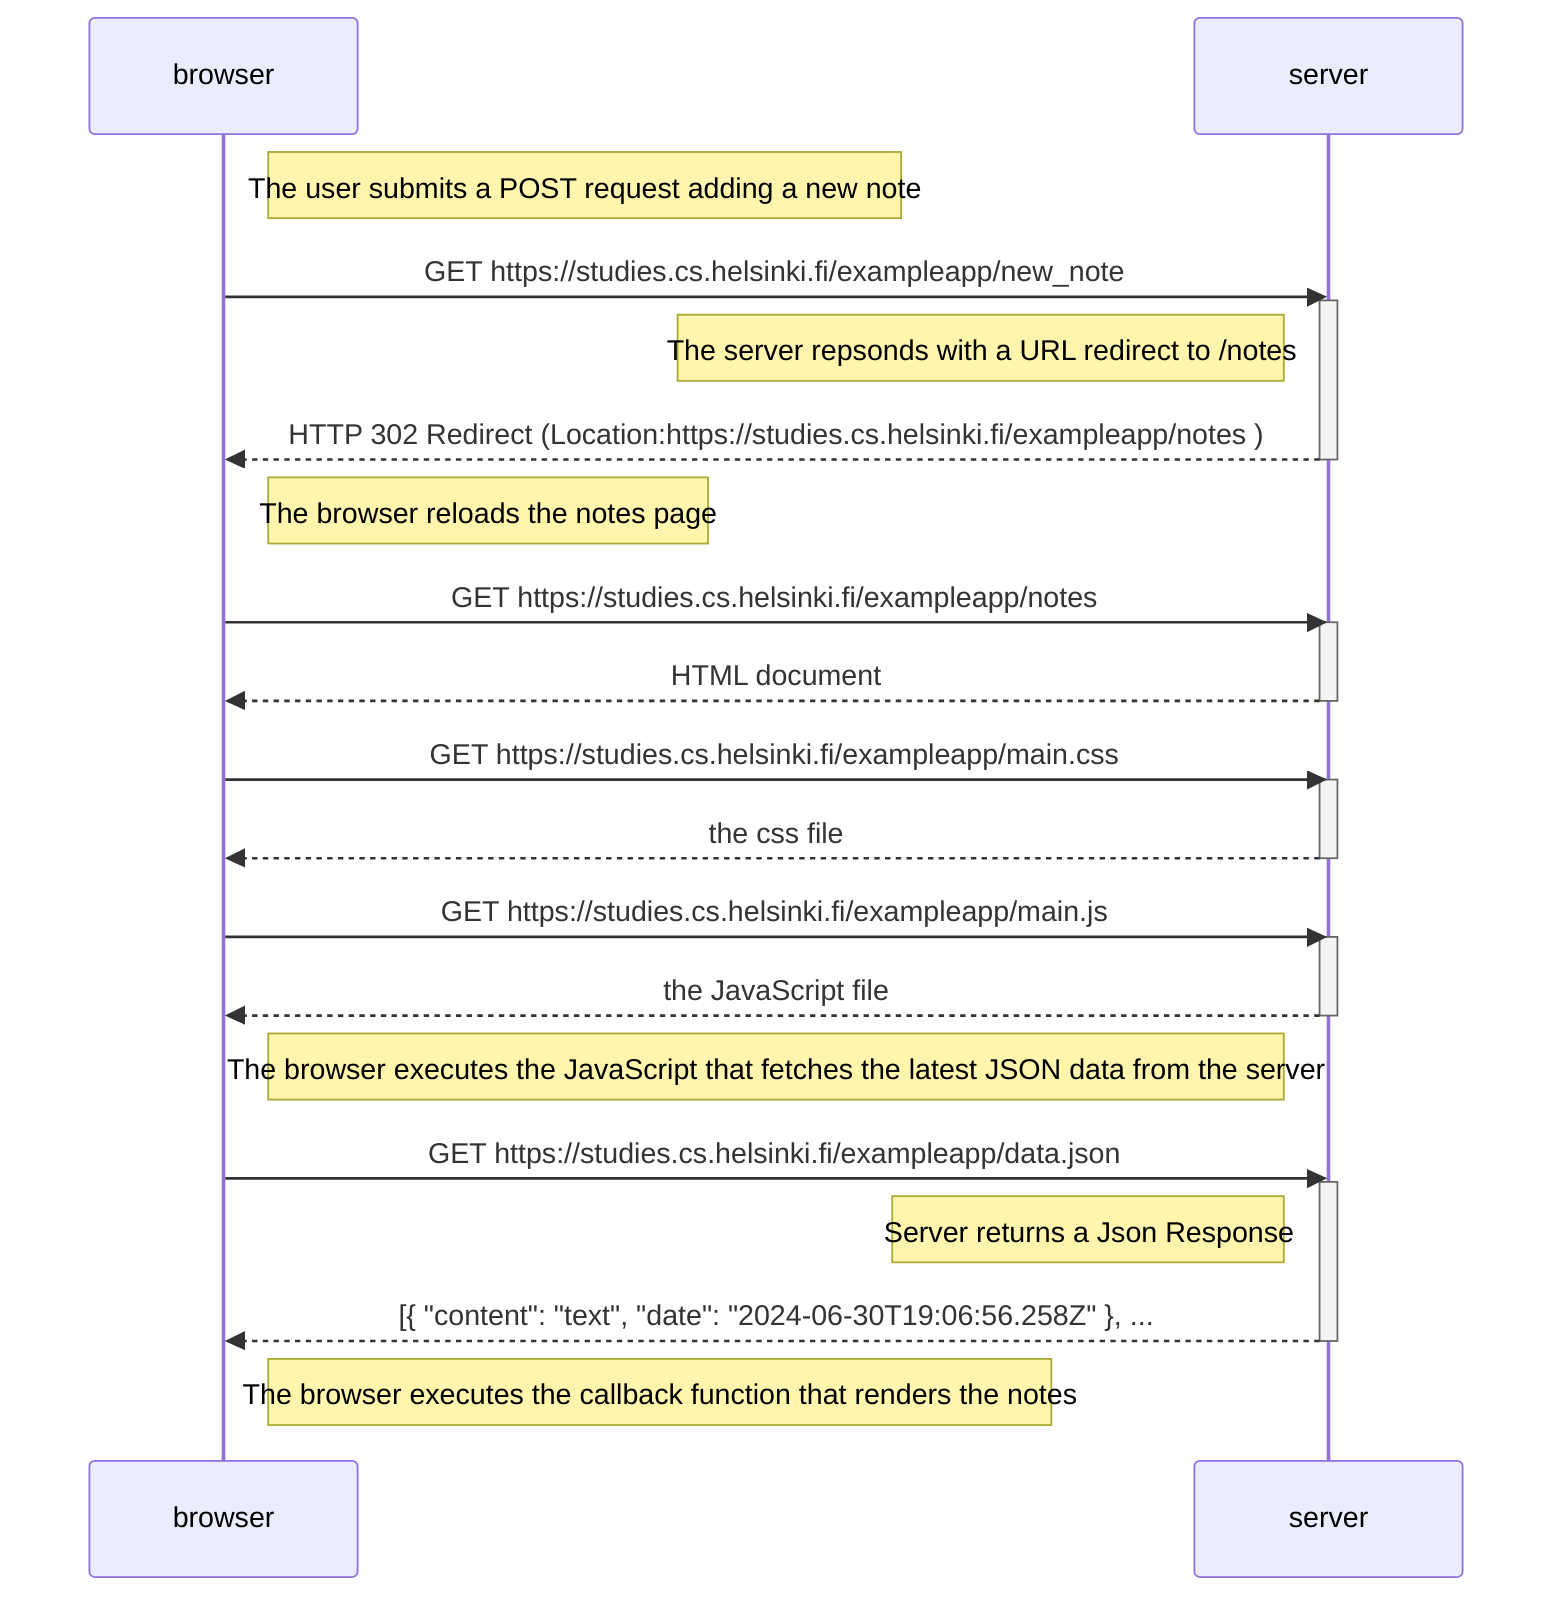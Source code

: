 sequenceDiagram
    participant browser
    participant server

    Note right of browser: The user submits a POST request adding a new note
    browser->>server: GET https://studies.cs.helsinki.fi/exampleapp/new_note
    activate server
    Note left of server: The server repsonds with a URL redirect to /notes 
    server-->>browser: HTTP 302 Redirect (Location:https://studies.cs.helsinki.fi/exampleapp/notes )
    deactivate server

    Note right of browser: The browser reloads the notes page
    browser->>server: GET https://studies.cs.helsinki.fi/exampleapp/notes
    activate server
    server-->>browser: HTML document
    deactivate server
    
    browser->>server: GET https://studies.cs.helsinki.fi/exampleapp/main.css
    activate server
    server-->>browser: the css file
    deactivate server

    browser->>server: GET https://studies.cs.helsinki.fi/exampleapp/main.js
    activate server
    server-->>browser: the JavaScript file
    deactivate server

    Note right of browser: The browser executes the JavaScript that fetches the latest JSON data from the server

    browser->>server: GET https://studies.cs.helsinki.fi/exampleapp/data.json
    activate server
    Note left of server:Server returns a Json Response 
    server-->>browser: [{ "content": "text", "date": "2024-06-30T19:06:56.258Z" }, ...

    deactivate server

    Note right of browser: The browser executes the callback function that renders the notes